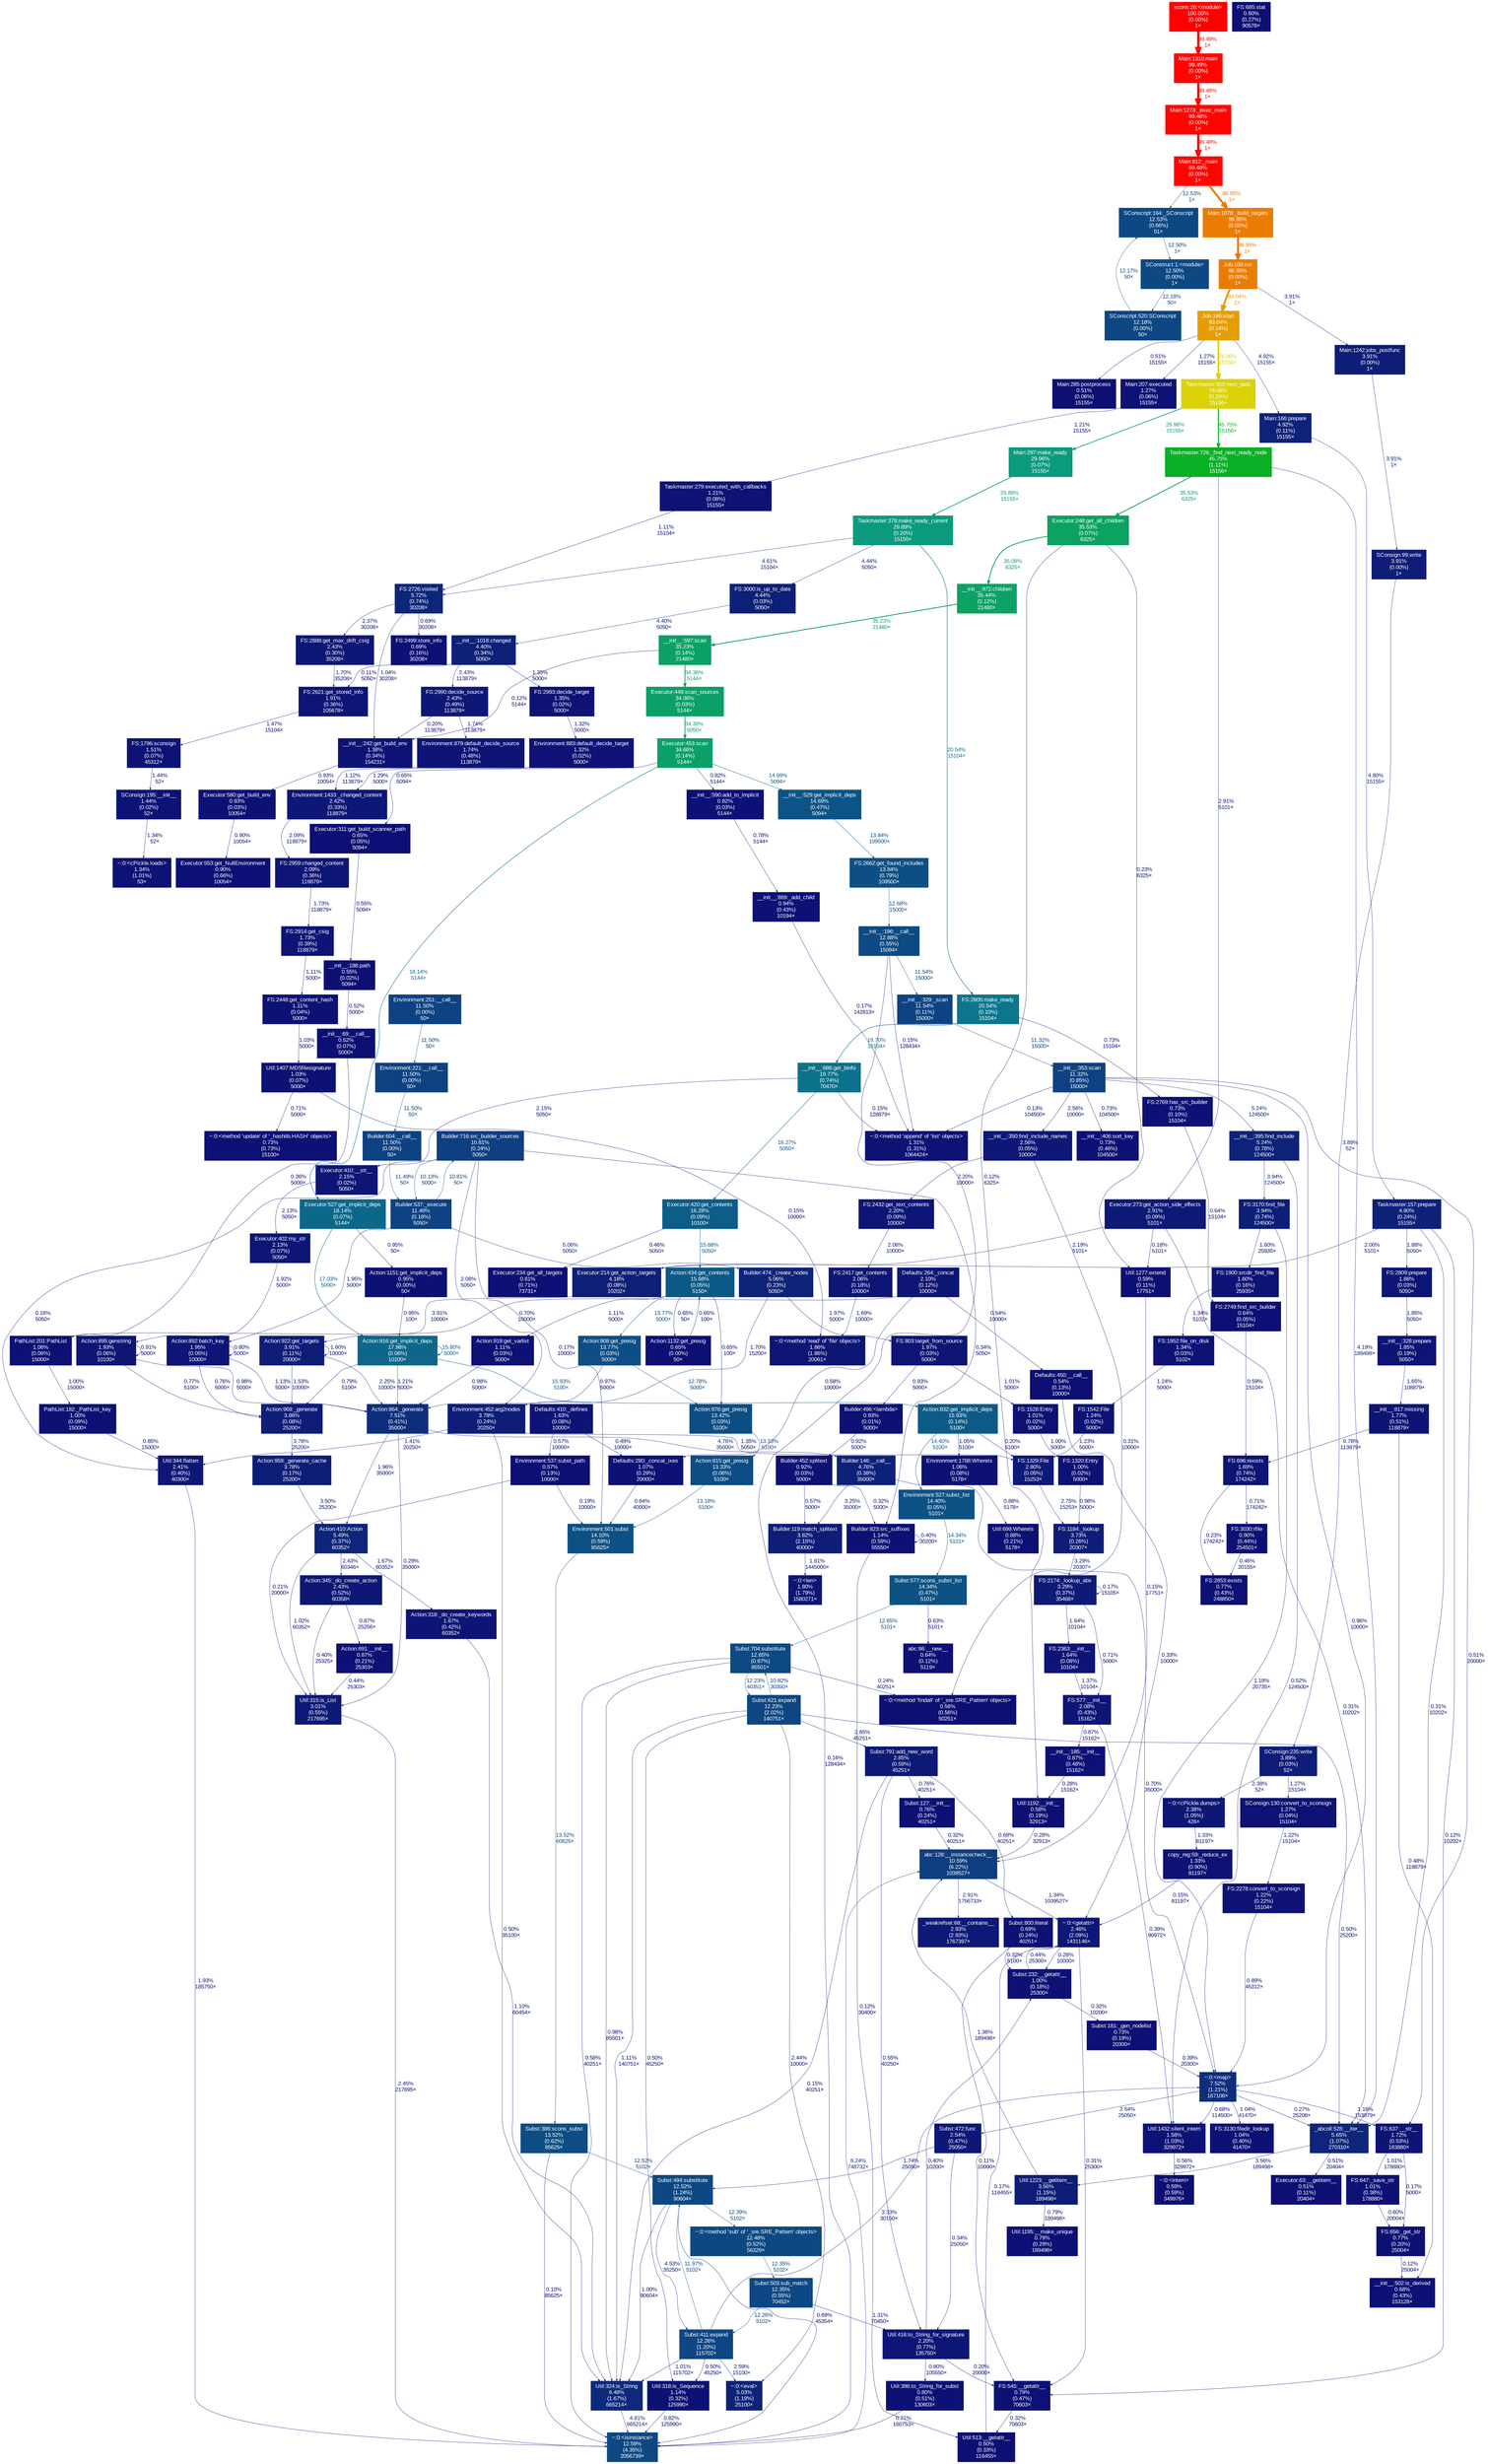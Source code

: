 digraph {
	graph [ranksep=0.25, fontname=Arial, nodesep=0.125];
	node [fontname=Arial, style=filled, height=0, width=0, shape=box, fontcolor=white];
	edge [fontname=Arial];
	0 [color="#0d1b77", fontcolor="#ffffff", fontsize="10.00", label="FS:2174:_lookup_abs\n3.29%\n(0.37%)\n35468×"];
	0 -> 0 [color="#0d0d73", label="0.17%\n15105×", arrowsize="0.35", fontsize="10.00", fontcolor="#0d0d73", labeldistance="0.50", penwidth="0.50"];
	0 -> 482 [color="#0d1074", label="0.71%\n5000×", arrowsize="0.35", fontsize="10.00", fontcolor="#0d1074", labeldistance="0.50", penwidth="0.50"];
	0 -> 868 [color="#0d1475", label="1.64%\n10104×", arrowsize="0.35", fontsize="10.00", fontcolor="#0d1475", labeldistance="0.50", penwidth="0.50"];
	1 [color="#0d1d78", fontcolor="#ffffff", fontsize="10.00", label="FS:1184:_lookup\n3.73%\n(0.26%)\n20307×"];
	1 -> 0 [color="#0d1b77", label="3.29%\n20307×", arrowsize="0.35", fontsize="10.00", fontcolor="#0d1b77", labeldistance="0.50", penwidth="0.50"];
	3 [color="#0ab026", fontcolor="#ffffff", fontsize="10.00", label="Taskmaster:726:_find_next_ready_node\n45.75%\n(1.11%)\n15156×"];
	3 -> 453 [color="#0d1f78", label="4.19%\n189498×", arrowsize="0.35", fontsize="10.00", fontcolor="#0d1f78", labeldistance="0.50", penwidth="0.50"];
	3 -> 862 [color="#0ba262", label="35.53%\n6325×", arrowsize="0.60", fontsize="10.00", fontcolor="#0ba262", labeldistance="1.42", penwidth="1.42"];
	3 -> 413 [color="#0d1976", label="2.91%\n5101×", arrowsize="0.35", fontsize="10.00", fontcolor="#0d1976", labeldistance="0.50", penwidth="0.50"];
	8 [color="#0d1074", fontcolor="#ffffff", fontsize="10.00", label="Util:699:WhereIs\n0.88%\n(0.21%)\n5178×"];
	9 [color="#0d1174", fontcolor="#ffffff", fontsize="10.00", label="Environment:1788:WhereIs\n1.06%\n(0.08%)\n5178×"];
	9 -> 8 [color="#0d1074", label="0.88%\n5178×", arrowsize="0.35", fontsize="10.00", fontcolor="#0d1074", labeldistance="0.50", penwidth="0.50"];
	14 [color="#0d1575", fontcolor="#ffffff", fontsize="10.00", label="Action:892:batch_key\n1.95%\n(0.05%)\n10000×"];
	14 -> 272 [color="#0d1074", label="0.76%\n5000×", arrowsize="0.35", fontsize="10.00", fontcolor="#0d1074", labeldistance="0.50", penwidth="0.50"];
	14 -> 761 [color="#0d1174", label="1.13%\n5000×", arrowsize="0.35", fontsize="10.00", fontcolor="#0d1174", labeldistance="0.50", penwidth="0.50"];
	14 -> 14 [color="#0d1074", label="0.80%\n5000×", arrowsize="0.35", fontsize="10.00", fontcolor="#0d1074", labeldistance="0.50", penwidth="0.50"];
	15 [color="#0d4282", fontcolor="#ffffff", fontsize="10.00", label="Builder:537:_execute\n11.49%\n(0.18%)\n5050×"];
	15 -> 17 [color="#0d2379", label="5.06%\n5050×", arrowsize="0.35", fontsize="10.00", fontcolor="#0d2379", labeldistance="0.50", penwidth="0.50"];
	15 -> 14 [color="#0d1575", label="1.95%\n5000×", arrowsize="0.35", fontsize="10.00", fontcolor="#0d1575", labeldistance="0.50", penwidth="0.50"];
	15 -> 185 [color="#0d3f81", label="10.81%\n50×", arrowsize="0.35", fontsize="10.00", fontcolor="#0d3f81", labeldistance="0.50", penwidth="0.50"];
	17 [color="#0d2379", fontcolor="#ffffff", fontsize="10.00", label="Builder:474:_create_nodes\n5.06%\n(0.23%)\n5050×"];
	17 -> 504 [color="#0d1475", label="1.70%\n15200×", arrowsize="0.35", fontsize="10.00", fontcolor="#0d1475", labeldistance="0.50", penwidth="0.50"];
	17 -> 129 [color="#0d1575", label="1.97%\n5000×", arrowsize="0.35", fontsize="10.00", fontcolor="#0d1575", labeldistance="0.50", penwidth="0.50"];
	18 [color="#0d1776", fontcolor="#ffffff", fontsize="10.00", label="Environment:1433:_changed_content\n2.42%\n(0.33%)\n118879×"];
	18 -> 143 [color="#0d1575", label="2.09%\n118879×", arrowsize="0.35", fontsize="10.00", fontcolor="#0d1575", labeldistance="0.50", penwidth="0.50"];
	19 [color="#0d1475", fontcolor="#ffffff", fontsize="10.00", label="Environment:879:default_decide_source\n1.74%\n(0.48%)\n113879×"];
	19 -> 18 [color="#0d1174", label="1.12%\n113879×", arrowsize="0.35", fontsize="10.00", fontcolor="#0d1174", labeldistance="0.50", penwidth="0.50"];
	20 [color="#0d1274", fontcolor="#ffffff", fontsize="10.00", label="Environment:883:default_decide_target\n1.32%\n(0.02%)\n5000×"];
	20 -> 18 [color="#0d1274", label="1.29%\n5000×", arrowsize="0.35", fontsize="10.00", fontcolor="#0d1274", labeldistance="0.50", penwidth="0.50"];
	28 [color="#0d4683", fontcolor="#ffffff", fontsize="10.00", label="Subst:621:expand\n12.23%\n(2.02%)\n140751×"];
	28 -> 453 [color="#0d0f73", label="0.50%\n25200×", arrowsize="0.35", fontsize="10.00", fontcolor="#0d0f73", labeldistance="0.50", penwidth="0.50"];
	28 -> 395 [color="#0d3f81", label="10.82%\n30350×", arrowsize="0.35", fontsize="10.00", fontcolor="#0d3f81", labeldistance="0.50", penwidth="0.50"];
	28 -> 382 [color="#0d1174", label="1.11%\n140751×", arrowsize="0.35", fontsize="10.00", fontcolor="#0d1174", labeldistance="0.50", penwidth="0.50"];
	28 -> 380 [color="#0d0f73", label="0.50%\n45250×", arrowsize="0.35", fontsize="10.00", fontcolor="#0d0f73", labeldistance="0.50", penwidth="0.50"];
	28 -> 252 [color="#0d1976", label="2.85%\n45251×", arrowsize="0.35", fontsize="10.00", fontcolor="#0d1976", labeldistance="0.50", penwidth="0.50"];
	28 -> 478 [color="#0d1776", label="2.44%\n10000×", arrowsize="0.35", fontsize="10.00", fontcolor="#0d1776", labeldistance="0.50", penwidth="0.50"];
	33 [color="#0d2179", fontcolor="#ffffff", fontsize="10.00", label="Taskmaster:157:prepare\n4.80%\n(0.24%)\n15155×"];
	33 -> 929 [color="#0d1575", label="2.00%\n5101×", arrowsize="0.35", fontsize="10.00", fontcolor="#0d1575", labeldistance="0.50", penwidth="0.50"];
	33 -> 830 [color="#0d1575", label="1.88%\n5050×", arrowsize="0.35", fontsize="10.00", fontcolor="#0d1575", labeldistance="0.50", penwidth="0.50"];
	33 -> 453 [color="#0d0e73", label="0.31%\n10202×", arrowsize="0.35", fontsize="10.00", fontcolor="#0d0e73", labeldistance="0.50", penwidth="0.50"];
	33 -> 241 [color="#0d0d73", label="0.12%\n10202×", arrowsize="0.35", fontsize="10.00", fontcolor="#0d0d73", labeldistance="0.50", penwidth="0.50"];
	34 [color="#0d2279", fontcolor="#ffffff", fontsize="10.00", label="Main:166:prepare\n4.92%\n(0.11%)\n15155×"];
	34 -> 33 [color="#0d2179", label="4.80%\n15155×", arrowsize="0.35", fontsize="10.00", fontcolor="#0d2179", labeldistance="0.50", penwidth="0.50"];
	38 [color="#ff0000", fontcolor="#ffffff", fontsize="10.00", label="scons:26:<module>\n100.00%\n(0.00%)\n1×"];
	38 -> 115 [color="#fe0500", label="99.49%\n1×", arrowsize="1.00", fontsize="10.00", fontcolor="#fe0500", labeldistance="3.98", penwidth="3.98"];
	71 [color="#0c688a", fontcolor="#ffffff", fontsize="10.00", label="Executor:527:get_implicit_deps\n18.14%\n(0.07%)\n5144×"];
	71 -> 790 [color="#0c6189", label="17.03%\n5000×", arrowsize="0.41", fontsize="10.00", fontcolor="#0c6189", labeldistance="0.68", penwidth="0.68"];
	71 -> 719 [color="#0d1174", label="0.95%\n50×", arrowsize="0.35", fontsize="10.00", fontcolor="#0d1174", labeldistance="0.50", penwidth="0.50"];
	79 [color="#fe0500", fontcolor="#ffffff", fontsize="10.00", label="Main:812:_main\n99.48%\n(0.00%)\n1×"];
	79 -> 131 [color="#0d4883", label="12.53%\n1×", arrowsize="0.35", fontsize="10.00", fontcolor="#0d4883", labeldistance="0.50", penwidth="0.50"];
	79 -> 598 [color="#eb7c03", label="86.95%\n1×", arrowsize="0.93", fontsize="10.00", fontcolor="#eb7c03", labeldistance="3.48", penwidth="3.48"];
	115 [color="#fe0500", fontcolor="#ffffff", fontsize="10.00", label="Main:1310:main\n99.49%\n(0.00%)\n1×"];
	115 -> 397 [color="#fe0500", label="99.48%\n1×", arrowsize="1.00", fontsize="10.00", fontcolor="#fe0500", labeldistance="3.98", penwidth="3.98"];
	123 [color="#0c728c", fontcolor="#ffffff", fontsize="10.00", label="__init__:686:get_binfo\n19.77%\n(0.74%)\n70470×"];
	123 -> 321 [color="#0d1675", label="2.15%\n5050×", arrowsize="0.35", fontsize="10.00", fontcolor="#0d1675", labeldistance="0.50", penwidth="0.50"];
	123 -> 1519 [color="#0d0d73", label="0.15%\n128879×", arrowsize="0.35", fontsize="10.00", fontcolor="#0d0d73", labeldistance="0.50", penwidth="0.50"];
	123 -> 434 [color="#0c5d88", label="16.27%\n5050×", arrowsize="0.40", fontsize="10.00", fontcolor="#0c5d88", labeldistance="0.65", penwidth="0.65"];
	128 [color="#0d1174", fontcolor="#ffffff", fontsize="10.00", label="Builder:496:<lambda>\n0.93%\n(0.01%)\n5000×"];
	128 -> 1200 [color="#0d1174", label="0.92%\n5000×", arrowsize="0.35", fontsize="10.00", fontcolor="#0d1174", labeldistance="0.50", penwidth="0.50"];
	129 [color="#0d1575", fontcolor="#ffffff", fontsize="10.00", label="FS:803:target_from_source\n1.97%\n(0.03%)\n5000×"];
	129 -> 128 [color="#0d1174", label="0.93%\n5000×", arrowsize="0.35", fontsize="10.00", fontcolor="#0d1174", labeldistance="0.50", penwidth="0.50"];
	129 -> 194 [color="#0d1174", label="1.01%\n5000×", arrowsize="0.35", fontsize="10.00", fontcolor="#0d1174", labeldistance="0.50", penwidth="0.50"];
	131 [color="#0d4883", fontcolor="#ffffff", fontsize="10.00", label="SConscript:164:_SConscript\n12.53%\n(0.66%)\n51×"];
	131 -> 524 [color="#0d4883", label="12.50%\n1×", arrowsize="0.35", fontsize="10.00", fontcolor="#0d4883", labeldistance="0.50", penwidth="0.50"];
	136 [color="#0d1174", fontcolor="#ffffff", fontsize="10.00", label="Builder:823:src_suffixes\n1.14%\n(0.59%)\n55550×"];
	136 -> 136 [color="#0d0e73", label="0.40%\n30200×", arrowsize="0.35", fontsize="10.00", fontcolor="#0d0e73", labeldistance="0.50", penwidth="0.50"];
	136 -> 239 [color="#0d0d73", label="0.12%\n30400×", arrowsize="0.35", fontsize="10.00", fontcolor="#0d0d73", labeldistance="0.50", penwidth="0.50"];
	139 [color="#0d0f73", fontcolor="#ffffff", fontsize="10.00", label="__init__:188:path\n0.55%\n(0.02%)\n5094×"];
	139 -> 1052 [color="#0d0f73", label="0.52%\n5000×", arrowsize="0.35", fontsize="10.00", fontcolor="#0d0f73", labeldistance="0.50", penwidth="0.50"];
	140 [color="#0d0f74", fontcolor="#ffffff", fontsize="10.00", label="Executor:311:get_build_scanner_path\n0.65%\n(0.05%)\n5094×"];
	140 -> 139 [color="#0d0f73", label="0.55%\n5094×", arrowsize="0.35", fontsize="10.00", fontcolor="#0d0f73", labeldistance="0.50", penwidth="0.50"];
	142 [color="#0d4a83", fontcolor="#ffffff", fontsize="10.00", label="__init__:196:__call__\n12.88%\n(0.55%)\n15094×"];
	142 -> 1519 [color="#0d0d73", label="0.15%\n128434×", arrowsize="0.35", fontsize="10.00", fontcolor="#0d0d73", labeldistance="0.50", penwidth="0.50"];
	142 -> 375 [color="#0d0d73", label="0.16%\n128434×", arrowsize="0.35", fontsize="10.00", fontcolor="#0d0d73", labeldistance="0.50", penwidth="0.50"];
	142 -> 570 [color="#0d4382", label="11.54%\n15000×", arrowsize="0.35", fontsize="10.00", fontcolor="#0d4382", labeldistance="0.50", penwidth="0.50"];
	143 [color="#0d1575", fontcolor="#ffffff", fontsize="10.00", label="FS:2959:changed_content\n2.09%\n(0.36%)\n118879×"];
	143 -> 968 [color="#0d1475", label="1.73%\n118879×", arrowsize="0.35", fontsize="10.00", fontcolor="#0d1475", labeldistance="0.50", penwidth="0.50"];
	171 [color="#0ba164", fontcolor="#ffffff", fontsize="10.00", label="__init__:597:scan\n35.23%\n(0.14%)\n21480×"];
	171 -> 1189 [color="#0ba068", label="34.36%\n5144×", arrowsize="0.59", fontsize="10.00", fontcolor="#0ba068", labeldistance="1.37", penwidth="1.37"];
	171 -> 216 [color="#0d0d73", label="0.12%\n5144×", arrowsize="0.35", fontsize="10.00", fontcolor="#0d0d73", labeldistance="0.50", penwidth="0.50"];
	172 [color="#0c9a7e", fontcolor="#ffffff", fontsize="10.00", label="Taskmaster:378:make_ready_current\n29.89%\n(0.20%)\n15155×"];
	172 -> 173 [color="#0d2179", label="4.61%\n15104×", arrowsize="0.35", fontsize="10.00", fontcolor="#0d2179", labeldistance="0.50", penwidth="0.50"];
	172 -> 881 [color="#0d2078", label="4.44%\n5050×", arrowsize="0.35", fontsize="10.00", fontcolor="#0d2078", labeldistance="0.50", penwidth="0.50"];
	172 -> 799 [color="#0c768d", label="20.54%\n15104×", arrowsize="0.45", fontsize="10.00", fontcolor="#0c768d", labeldistance="0.82", penwidth="0.82"];
	173 [color="#0d267a", fontcolor="#ffffff", fontsize="10.00", label="FS:2726:visited\n5.72%\n(0.74%)\n30208×"];
	173 -> 699 [color="#0d1776", label="2.37%\n30208×", arrowsize="0.35", fontsize="10.00", fontcolor="#0d1776", labeldistance="0.50", penwidth="0.50"];
	173 -> 216 [color="#0d1174", label="1.04%\n30208×", arrowsize="0.35", fontsize="10.00", fontcolor="#0d1174", labeldistance="0.50", penwidth="0.50"];
	173 -> 731 [color="#0d1074", label="0.69%\n30208×", arrowsize="0.35", fontsize="10.00", fontcolor="#0d1074", labeldistance="0.50", penwidth="0.50"];
	176 [color="#0d1074", fontcolor="#ffffff", fontsize="10.00", label="__init__:502:is_derived\n0.68%\n(0.43%)\n153128×"];
	177 [color="#0d2078", fontcolor="#ffffff", fontsize="10.00", label="__init__:1018:changed\n4.40%\n(0.34%)\n5050×"];
	177 -> 406 [color="#0d0d73", label="0.11%\n5050×", arrowsize="0.35", fontsize="10.00", fontcolor="#0d0d73", labeldistance="0.50", penwidth="0.50"];
	177 -> 253 [color="#0d1274", label="1.35%\n5000×", arrowsize="0.35", fontsize="10.00", fontcolor="#0d1274", labeldistance="0.50", penwidth="0.50"];
	177 -> 254 [color="#0d1776", label="2.43%\n113879×", arrowsize="0.35", fontsize="10.00", fontcolor="#0d1776", labeldistance="0.50", penwidth="0.50"];
	178 [color="#0d1274", fontcolor="#ffffff", fontsize="10.00", label="Main:207:executed\n1.27%\n(0.06%)\n15155×"];
	178 -> 808 [color="#0d1274", label="1.21%\n15155×", arrowsize="0.35", fontsize="10.00", fontcolor="#0d1274", labeldistance="0.50", penwidth="0.50"];
	185 [color="#0d3f81", fontcolor="#ffffff", fontsize="10.00", label="Builder:716:src_builder_sources\n10.81%\n(0.24%)\n5050×"];
	185 -> 391 [color="#0d0d73", label="0.16%\n5050×", arrowsize="0.35", fontsize="10.00", fontcolor="#0d0d73", labeldistance="0.50", penwidth="0.50"];
	185 -> 136 [color="#0d0e73", label="0.34%\n5050×", arrowsize="0.35", fontsize="10.00", fontcolor="#0d0e73", labeldistance="0.50", penwidth="0.50"];
	185 -> 15 [color="#0d3b80", label="10.13%\n5000×", arrowsize="0.35", fontsize="10.00", fontcolor="#0d3b80", labeldistance="0.50", penwidth="0.50"];
	185 -> 470 [color="#0d0d73", label="0.17%\n10000×", arrowsize="0.35", fontsize="10.00", fontcolor="#0d0d73", labeldistance="0.50", penwidth="0.50"];
	185 -> 504 [color="#0d1575", label="2.08%\n5050×", arrowsize="0.35", fontsize="10.00", fontcolor="#0d1575", labeldistance="0.50", penwidth="0.50"];
	186 [color="#0ba263", fontcolor="#ffffff", fontsize="10.00", label="__init__:972:children\n35.44%\n(0.12%)\n21480×"];
	186 -> 171 [color="#0ba164", label="35.23%\n21480×", arrowsize="0.59", fontsize="10.00", fontcolor="#0ba164", labeldistance="1.41", penwidth="1.41"];
	191 [color="#0d1274", fontcolor="#ffffff", fontsize="10.00", label="FS:1542:File\n1.24%\n(0.02%)\n5000×"];
	191 -> 864 [color="#0d1274", label="1.23%\n5000×", arrowsize="0.35", fontsize="10.00", fontcolor="#0d1274", labeldistance="0.50", penwidth="0.50"];
	192 [color="#0d1274", fontcolor="#ffffff", fontsize="10.00", label="FS:1952:file_on_disk\n1.34%\n(0.03%)\n5102×"];
	192 -> 191 [color="#0d1274", label="1.24%\n5000×", arrowsize="0.35", fontsize="10.00", fontcolor="#0d1274", labeldistance="0.50", penwidth="0.50"];
	193 [color="#0d1174", fontcolor="#ffffff", fontsize="10.00", label="FS:1320:Entry\n1.00%\n(0.02%)\n5000×"];
	193 -> 1 [color="#0d1174", label="0.98%\n5000×", arrowsize="0.35", fontsize="10.00", fontcolor="#0d1174", labeldistance="0.50", penwidth="0.50"];
	194 [color="#0d1174", fontcolor="#ffffff", fontsize="10.00", label="FS:1528:Entry\n1.01%\n(0.02%)\n5000×"];
	194 -> 193 [color="#0d1174", label="1.00%\n5000×", arrowsize="0.35", fontsize="10.00", fontcolor="#0d1174", labeldistance="0.50", penwidth="0.50"];
	201 [color="#0d4181", fontcolor="#ffffff", fontsize="10.00", label="__init__:353:scan\n11.32%\n(0.85%)\n15000×"];
	201 -> 646 [color="#0d0f73", label="0.51%\n20000×", arrowsize="0.35", fontsize="10.00", fontcolor="#0d0f73", labeldistance="0.50", penwidth="0.50"];
	201 -> 937 [color="#0d1876", label="2.56%\n10000×", arrowsize="0.35", fontsize="10.00", fontcolor="#0d1876", labeldistance="0.50", penwidth="0.50"];
	201 -> 458 [color="#0d2379", label="5.24%\n124500×", arrowsize="0.35", fontsize="10.00", fontcolor="#0d2379", labeldistance="0.50", penwidth="0.50"];
	201 -> 1519 [color="#0d0d73", label="0.13%\n104500×", arrowsize="0.35", fontsize="10.00", fontcolor="#0d0d73", labeldistance="0.50", penwidth="0.50"];
	201 -> 312 [color="#0d1074", label="0.73%\n104500×", arrowsize="0.35", fontsize="10.00", fontcolor="#0d1074", labeldistance="0.50", penwidth="0.50"];
	201 -> 283 [color="#0d1174", label="0.96%\n10000×", arrowsize="0.35", fontsize="10.00", fontcolor="#0d1174", labeldistance="0.50", penwidth="0.50"];
	215 [color="#dbd205", fontcolor="#ffffff", fontsize="10.00", label="Taskmaster:918:next_task\n76.06%\n(0.20%)\n15156×"];
	215 -> 3 [color="#0ab026", label="45.75%\n15156×", arrowsize="0.68", fontsize="10.00", fontcolor="#0ab026", labeldistance="1.83", penwidth="1.83"];
	215 -> 1402 [color="#0c9a7e", label="29.96%\n15155×", arrowsize="0.55", fontsize="10.00", fontcolor="#0c9a7e", labeldistance="1.20", penwidth="1.20"];
	216 [color="#0d1275", fontcolor="#ffffff", fontsize="10.00", label="__init__:242:get_build_env\n1.38%\n(0.34%)\n154231×"];
	216 -> 784 [color="#0d1174", label="0.93%\n10054×", arrowsize="0.35", fontsize="10.00", fontcolor="#0d1174", labeldistance="0.50", penwidth="0.50"];
	221 [color="#0d1174", fontcolor="#ffffff", fontsize="10.00", label="Action:919:get_varlist\n1.11%\n(0.03%)\n5000×"];
	221 -> 761 [color="#0d1174", label="0.98%\n5000×", arrowsize="0.35", fontsize="10.00", fontcolor="#0d1174", labeldistance="0.50", penwidth="0.50"];
	222 [color="#0c5987", fontcolor="#ffffff", fontsize="10.00", label="Action:434:get_contents\n15.68%\n(0.05%)\n5150×"];
	222 -> 1251 [color="#0d4f85", label="13.77%\n5000×", arrowsize="0.37", fontsize="10.00", fontcolor="#0d4f85", labeldistance="0.55", penwidth="0.55"];
	222 -> 810 [color="#0d0f74", label="0.65%\n50×", arrowsize="0.35", fontsize="10.00", fontcolor="#0d0f74", labeldistance="0.50", penwidth="0.50"];
	222 -> 1103 [color="#0d0f74", label="0.65%\n100×", arrowsize="0.35", fontsize="10.00", fontcolor="#0d0f74", labeldistance="0.50", penwidth="0.50"];
	222 -> 221 [color="#0d1174", label="1.11%\n5000×", arrowsize="0.35", fontsize="10.00", fontcolor="#0d1174", labeldistance="0.50", penwidth="0.50"];
	230 [color="#0d4f85", fontcolor="#ffffff", fontsize="10.00", label="FS:2662:get_found_includes\n13.84%\n(0.79%)\n109500×"];
	230 -> 142 [color="#0d4983", label="12.68%\n15000×", arrowsize="0.36", fontsize="10.00", fontcolor="#0d4983", labeldistance="0.51", penwidth="0.51"];
	239 [color="#0d0f73", fontcolor="#ffffff", fontsize="10.00", label="Util:513:__getattr__\n0.50%\n(0.33%)\n116455×"];
	239 -> 414 [color="#0d0d73", label="0.17%\n116455×", arrowsize="0.35", fontsize="10.00", fontcolor="#0d0d73", labeldistance="0.50", penwidth="0.50"];
	241 [color="#0d1074", fontcolor="#ffffff", fontsize="10.00", label="FS:545:__getattr__\n0.79%\n(0.47%)\n70603×"];
	241 -> 239 [color="#0d0e73", label="0.32%\n70603×", arrowsize="0.35", fontsize="10.00", fontcolor="#0d0e73", labeldistance="0.50", penwidth="0.50"];
	245 [color="#0d4d84", fontcolor="#ffffff", fontsize="10.00", label="Subst:386:scons_subst\n13.52%\n(0.62%)\n85625×"];
	245 -> 375 [color="#0d0d73", label="0.10%\n85625×", arrowsize="0.35", fontsize="10.00", fontcolor="#0d0d73", labeldistance="0.50", penwidth="0.50"];
	245 -> 377 [color="#0d4883", label="12.52%\n5102×", arrowsize="0.35", fontsize="10.00", fontcolor="#0d4883", labeldistance="0.50", penwidth="0.50"];
	251 [color="#0d1074", fontcolor="#ffffff", fontsize="10.00", label="Subst:800:literal\n0.69%\n(0.24%)\n40251×"];
	251 -> 241 [color="#0d0d73", label="0.11%\n10000×", arrowsize="0.35", fontsize="10.00", fontcolor="#0d0d73", labeldistance="0.50", penwidth="0.50"];
	251 -> 662 [color="#0d0e73", label="0.32%\n5100×", arrowsize="0.35", fontsize="10.00", fontcolor="#0d0e73", labeldistance="0.50", penwidth="0.50"];
	252 [color="#0d1976", fontcolor="#ffffff", fontsize="10.00", label="Subst:791:add_new_word\n2.85%\n(0.59%)\n45251×"];
	252 -> 290 [color="#0d0f73", label="0.55%\n40250×", arrowsize="0.35", fontsize="10.00", fontcolor="#0d0f73", labeldistance="0.50", penwidth="0.50"];
	252 -> 251 [color="#0d1074", label="0.69%\n40251×", arrowsize="0.35", fontsize="10.00", fontcolor="#0d1074", labeldistance="0.50", penwidth="0.50"];
	252 -> 795 [color="#0d1074", label="0.76%\n40251×", arrowsize="0.35", fontsize="10.00", fontcolor="#0d1074", labeldistance="0.50", penwidth="0.50"];
	252 -> 382 [color="#0d0d73", label="0.15%\n40251×", arrowsize="0.35", fontsize="10.00", fontcolor="#0d0d73", labeldistance="0.50", penwidth="0.50"];
	253 [color="#0d1274", fontcolor="#ffffff", fontsize="10.00", label="FS:2993:decide_target\n1.35%\n(0.02%)\n5000×"];
	253 -> 20 [color="#0d1274", label="1.32%\n5000×", arrowsize="0.35", fontsize="10.00", fontcolor="#0d1274", labeldistance="0.50", penwidth="0.50"];
	254 [color="#0d1776", fontcolor="#ffffff", fontsize="10.00", label="FS:2990:decide_source\n2.43%\n(0.49%)\n113879×"];
	254 -> 216 [color="#0d0e73", label="0.20%\n113879×", arrowsize="0.35", fontsize="10.00", fontcolor="#0d0e73", labeldistance="0.50", penwidth="0.50"];
	254 -> 19 [color="#0d1475", label="1.74%\n113879×", arrowsize="0.35", fontsize="10.00", fontcolor="#0d1475", labeldistance="0.50", penwidth="0.50"];
	271 [color="#0d1d78", fontcolor="#ffffff", fontsize="10.00", label="Action:959:_generate_cache\n3.78%\n(0.17%)\n25200×"];
	271 -> 711 [color="#0d1c77", label="3.50%\n25200×", arrowsize="0.35", fontsize="10.00", fontcolor="#0d1c77", labeldistance="0.50", penwidth="0.50"];
	272 [color="#0d1d78", fontcolor="#ffffff", fontsize="10.00", label="Action:969:_generate\n3.86%\n(0.08%)\n25200×"];
	272 -> 271 [color="#0d1d78", label="3.78%\n25200×", arrowsize="0.35", fontsize="10.00", fontcolor="#0d1d78", labeldistance="0.50", penwidth="0.50"];
	278 [color="#0d1074", fontcolor="#ffffff", fontsize="10.00", label="__init__:185:__init__\n0.87%\n(0.48%)\n15162×"];
	278 -> 429 [color="#0d0e73", label="0.28%\n15162×", arrowsize="0.35", fontsize="10.00", fontcolor="#0d0e73", labeldistance="0.50", penwidth="0.50"];
	281 [color="#0ba067", fontcolor="#ffffff", fontsize="10.00", label="Executor:453:scan\n34.66%\n(0.14%)\n5144×"];
	281 -> 71 [color="#0c688a", label="18.14%\n5144×", arrowsize="0.43", fontsize="10.00", fontcolor="#0c688a", labeldistance="0.73", penwidth="0.73"];
	281 -> 720 [color="#0c5486", label="14.69%\n5094×", arrowsize="0.38", fontsize="10.00", fontcolor="#0c5486", labeldistance="0.59", penwidth="0.59"];
	281 -> 140 [color="#0d0f74", label="0.65%\n5094×", arrowsize="0.35", fontsize="10.00", fontcolor="#0d0f74", labeldistance="0.50", penwidth="0.50"];
	281 -> 894 [color="#0d1074", label="0.82%\n5144×", arrowsize="0.35", fontsize="10.00", fontcolor="#0d1074", labeldistance="0.50", penwidth="0.50"];
	282 [color="#0d1174", fontcolor="#ffffff", fontsize="10.00", label="FS:3130:filedir_lookup\n1.04%\n(0.40%)\n41470×"];
	283 [color="#0d2e7c", fontcolor="#ffffff", fontsize="10.00", label="~:0:<map>\n7.52%\n(1.21%)\n167108×"];
	283 -> 457 [color="#0d1074", label="0.68%\n114500×", arrowsize="0.35", fontsize="10.00", fontcolor="#0d1074", labeldistance="0.50", penwidth="0.50"];
	283 -> 646 [color="#0d1274", label="1.16%\n153879×", arrowsize="0.35", fontsize="10.00", fontcolor="#0d1274", labeldistance="0.50", penwidth="0.50"];
	283 -> 453 [color="#0d0e73", label="0.27%\n25208×", arrowsize="0.35", fontsize="10.00", fontcolor="#0d0e73", labeldistance="0.50", penwidth="0.50"];
	283 -> 468 [color="#0d1776", label="2.54%\n25050×", arrowsize="0.35", fontsize="10.00", fontcolor="#0d1776", labeldistance="0.50", penwidth="0.50"];
	283 -> 282 [color="#0d1174", label="1.04%\n41470×", arrowsize="0.35", fontsize="10.00", fontcolor="#0d1174", labeldistance="0.50", penwidth="0.50"];
	290 [color="#0d1676", fontcolor="#ffffff", fontsize="10.00", label="Util:416:to_String_for_signature\n2.20%\n(0.77%)\n135750×"];
	290 -> 662 [color="#0d0e73", label="0.40%\n10200×", arrowsize="0.35", fontsize="10.00", fontcolor="#0d0e73", labeldistance="0.50", penwidth="0.50"];
	290 -> 390 [color="#0d1074", label="0.80%\n105550×", arrowsize="0.35", fontsize="10.00", fontcolor="#0d1074", labeldistance="0.50", penwidth="0.50"];
	290 -> 241 [color="#0d0e73", label="0.20%\n20000×", arrowsize="0.35", fontsize="10.00", fontcolor="#0d0e73", labeldistance="0.50", penwidth="0.50"];
	291 [color="#e59d04", fontcolor="#ffffff", fontsize="10.00", label="Job:186:start\n83.04%\n(0.14%)\n1×"];
	291 -> 34 [color="#0d2279", label="4.92%\n15155×", arrowsize="0.35", fontsize="10.00", fontcolor="#0d2279", labeldistance="0.50", penwidth="0.50"];
	291 -> 178 [color="#0d1274", label="1.27%\n15155×", arrowsize="0.35", fontsize="10.00", fontcolor="#0d1274", labeldistance="0.50", penwidth="0.50"];
	291 -> 498 [color="#0d0f73", label="0.51%\n15155×", arrowsize="0.35", fontsize="10.00", fontcolor="#0d0f73", labeldistance="0.50", penwidth="0.50"];
	291 -> 215 [color="#dbd205", label="76.06%\n15156×", arrowsize="0.87", fontsize="10.00", fontcolor="#dbd205", labeldistance="3.04", penwidth="3.04"];
	310 [color="#0d1375", fontcolor="#ffffff", fontsize="10.00", label="FS:1900:srcdir_find_file\n1.60%\n(0.16%)\n25935×"];
	310 -> 192 [color="#0d1274", label="1.34%\n5102×", arrowsize="0.35", fontsize="10.00", fontcolor="#0d1274", labeldistance="0.50", penwidth="0.50"];
	312 [color="#0d1074", fontcolor="#ffffff", fontsize="10.00", label="__init__:406:sort_key\n0.73%\n(0.46%)\n104500×"];
	320 [color="#0d1675", fontcolor="#ffffff", fontsize="10.00", label="Executor:402:my_str\n2.13%\n(0.07%)\n5050×"];
	320 -> 791 [color="#0d1575", label="1.92%\n5000×", arrowsize="0.35", fontsize="10.00", fontcolor="#0d1575", labeldistance="0.50", penwidth="0.50"];
	321 [color="#0d1675", fontcolor="#ffffff", fontsize="10.00", label="Executor:410:__str__\n2.15%\n(0.02%)\n5050×"];
	321 -> 320 [color="#0d1675", label="2.13%\n5050×", arrowsize="0.35", fontsize="10.00", fontcolor="#0d1675", labeldistance="0.50", penwidth="0.50"];
	341 [color="#0d4682", fontcolor="#ffffff", fontsize="10.00", label="SConscript:520:SConscript\n12.18%\n(0.00%)\n50×"];
	341 -> 131 [color="#0d4682", label="12.17%\n50×", arrowsize="0.35", fontsize="10.00", fontcolor="#0d4682", labeldistance="0.50", penwidth="0.50"];
	355 [color="#0d1074", fontcolor="#ffffff", fontsize="10.00", label="Action:691:__init__\n0.87%\n(0.21%)\n25303×"];
	355 -> 405 [color="#0d0f73", label="0.44%\n25303×", arrowsize="0.35", fontsize="10.00", fontcolor="#0d0f73", labeldistance="0.50", penwidth="0.50"];
	357 [color="#0d1776", fontcolor="#ffffff", fontsize="10.00", label="Action:345:_do_create_action\n2.43%\n(0.52%)\n60358×"];
	357 -> 355 [color="#0d1074", label="0.87%\n25256×", arrowsize="0.35", fontsize="10.00", fontcolor="#0d1074", labeldistance="0.50", penwidth="0.50"];
	357 -> 405 [color="#0d0e73", label="0.40%\n25325×", arrowsize="0.35", fontsize="10.00", fontcolor="#0d0e73", labeldistance="0.50", penwidth="0.50"];
	375 [color="#0d4883", fontcolor="#ffffff", fontsize="10.00", label="~:0:<isinstance>\n12.59%\n(4.35%)\n2056739×"];
	375 -> 474 [color="#0d327d", label="8.24%\n748732×", arrowsize="0.35", fontsize="10.00", fontcolor="#0d327d", labeldistance="0.50", penwidth="0.50"];
	377 [color="#0d4883", fontcolor="#ffffff", fontsize="10.00", label="Subst:494:substitute\n12.52%\n(1.24%)\n90604×"];
	377 -> 1107 [color="#0d4783", label="12.39%\n5102×", arrowsize="0.35", fontsize="10.00", fontcolor="#0d4783", labeldistance="0.50", penwidth="0.50"];
	377 -> 435 [color="#0d2079", label="4.53%\n35250×", arrowsize="0.35", fontsize="10.00", fontcolor="#0d2079", labeldistance="0.50", penwidth="0.50"];
	377 -> 382 [color="#0d1174", label="1.00%\n90604×", arrowsize="0.35", fontsize="10.00", fontcolor="#0d1174", labeldistance="0.50", penwidth="0.50"];
	377 -> 375 [color="#0d1074", label="0.69%\n45354×", arrowsize="0.35", fontsize="10.00", fontcolor="#0d1074", labeldistance="0.50", penwidth="0.50"];
	380 [color="#0d1174", fontcolor="#ffffff", fontsize="10.00", label="Util:318:is_Sequence\n1.14%\n(0.32%)\n125990×"];
	380 -> 375 [color="#0d1074", label="0.82%\n125990×", arrowsize="0.35", fontsize="10.00", fontcolor="#0d1074", labeldistance="0.50", penwidth="0.50"];
	382 [color="#0d297b", fontcolor="#ffffff", fontsize="10.00", label="Util:324:is_String\n6.48%\n(1.67%)\n665214×"];
	382 -> 375 [color="#0d2279", label="4.81%\n665214×", arrowsize="0.35", fontsize="10.00", fontcolor="#0d2279", labeldistance="0.50", penwidth="0.50"];
	390 [color="#0d1074", fontcolor="#ffffff", fontsize="10.00", label="Util:396:to_String_for_subst\n0.80%\n(0.51%)\n130603×"];
	390 -> 375 [color="#0d0e73", label="0.21%\n160753×", arrowsize="0.35", fontsize="10.00", fontcolor="#0d0e73", labeldistance="0.50", penwidth="0.50"];
	391 [color="#0d1776", fontcolor="#ffffff", fontsize="10.00", label="Util:344:flatten\n2.41%\n(0.40%)\n40300×"];
	391 -> 375 [color="#0d1575", label="1.93%\n185750×", arrowsize="0.35", fontsize="10.00", fontcolor="#0d1575", labeldistance="0.50", penwidth="0.50"];
	395 [color="#0d4983", fontcolor="#ffffff", fontsize="10.00", label="Subst:704:substitute\n12.65%\n(0.87%)\n85501×"];
	395 -> 375 [color="#0d0f73", label="0.58%\n40251×", arrowsize="0.35", fontsize="10.00", fontcolor="#0d0f73", labeldistance="0.50", penwidth="0.50"];
	395 -> 440 [color="#0d0e73", label="0.24%\n40251×", arrowsize="0.35", fontsize="10.00", fontcolor="#0d0e73", labeldistance="0.50", penwidth="0.50"];
	395 -> 28 [color="#0d4683", label="12.23%\n40351×", arrowsize="0.35", fontsize="10.00", fontcolor="#0d4683", labeldistance="0.50", penwidth="0.50"];
	395 -> 382 [color="#0d1174", label="0.98%\n85501×", arrowsize="0.35", fontsize="10.00", fontcolor="#0d1174", labeldistance="0.50", penwidth="0.50"];
	396 [color="#0d1375", fontcolor="#ffffff", fontsize="10.00", label="SConsign:195:__init__\n1.44%\n(0.02%)\n52×"];
	396 -> 450 [color="#0d1274", label="1.34%\n52×", arrowsize="0.35", fontsize="10.00", fontcolor="#0d1274", labeldistance="0.50", penwidth="0.50"];
	397 [color="#fe0500", fontcolor="#ffffff", fontsize="10.00", label="Main:1273:_exec_main\n99.48%\n(0.00%)\n1×"];
	397 -> 79 [color="#fe0500", label="99.48%\n1×", arrowsize="1.00", fontsize="10.00", fontcolor="#fe0500", labeldistance="3.98", penwidth="3.98"];
	402 [color="#0d1174", fontcolor="#ffffff", fontsize="10.00", label="Defaults:280:_concat_ixes\n1.07%\n(0.29%)\n20000×"];
	402 -> 470 [color="#0d0f74", label="0.64%\n40000×", arrowsize="0.35", fontsize="10.00", fontcolor="#0d0f74", labeldistance="0.50", penwidth="0.50"];
	405 [color="#0d1977", fontcolor="#ffffff", fontsize="10.00", label="Util:315:is_List\n3.01%\n(0.55%)\n217695×"];
	405 -> 375 [color="#0d1776", label="2.45%\n217695×", arrowsize="0.35", fontsize="10.00", fontcolor="#0d1776", labeldistance="0.50", penwidth="0.50"];
	406 [color="#0d1575", fontcolor="#ffffff", fontsize="10.00", label="FS:2621:get_stored_info\n1.91%\n(0.36%)\n105678×"];
	406 -> 1213 [color="#0d1375", label="1.47%\n15104×", arrowsize="0.35", fontsize="10.00", fontcolor="#0d1375", labeldistance="0.50", penwidth="0.50"];
	413 [color="#0d1976", fontcolor="#ffffff", fontsize="10.00", label="Executor:273:get_action_side_effects\n2.91%\n(0.09%)\n5101×"];
	413 -> 1250 [color="#0d0d73", label="0.18%\n5101×", arrowsize="0.35", fontsize="10.00", fontcolor="#0d0d73", labeldistance="0.50", penwidth="0.50"];
	413 -> 453 [color="#0d0e73", label="0.31%\n10202×", arrowsize="0.35", fontsize="10.00", fontcolor="#0d0e73", labeldistance="0.50", penwidth="0.50"];
	413 -> 929 [color="#0d1676", label="2.19%\n5101×", arrowsize="0.35", fontsize="10.00", fontcolor="#0d1676", labeldistance="0.50", penwidth="0.50"];
	414 [color="#0d1776", fontcolor="#ffffff", fontsize="10.00", label="~:0:<getattr>\n2.46%\n(2.09%)\n1431146×"];
	414 -> 241 [color="#0d0e73", label="0.31%\n25300×", arrowsize="0.35", fontsize="10.00", fontcolor="#0d0e73", labeldistance="0.50", penwidth="0.50"];
	414 -> 662 [color="#0d0e73", label="0.28%\n10000×", arrowsize="0.35", fontsize="10.00", fontcolor="#0d0e73", labeldistance="0.50", penwidth="0.50"];
	427 [color="#0d0f74", fontcolor="#ffffff", fontsize="10.00", label="FS:685:stat\n0.60%\n(0.27%)\n90578×"];
	428 [color="#0d1074", fontcolor="#ffffff", fontsize="10.00", label="Executor:234:get_all_targets\n0.81%\n(0.71%)\n73731×"];
	429 [color="#0d0f73", fontcolor="#ffffff", fontsize="10.00", label="Util:1192:__init__\n0.58%\n(0.19%)\n32913×"];
	429 -> 474 [color="#0d0e73", label="0.28%\n32913×", arrowsize="0.35", fontsize="10.00", fontcolor="#0d0e73", labeldistance="0.50", penwidth="0.50"];
	432 [color="#0c5285", fontcolor="#ffffff", fontsize="10.00", label="Subst:577:scons_subst_list\n14.34%\n(0.47%)\n5101×"];
	432 -> 395 [color="#0d4983", label="12.65%\n5101×", arrowsize="0.36", fontsize="10.00", fontcolor="#0d4983", labeldistance="0.51", penwidth="0.51"];
	432 -> 469 [color="#0d0f74", label="0.63%\n5101×", arrowsize="0.35", fontsize="10.00", fontcolor="#0d0f74", labeldistance="0.50", penwidth="0.50"];
	433 [color="#0d1074", fontcolor="#ffffff", fontsize="10.00", label="FS:2853:exists\n0.77%\n(0.43%)\n248850×"];
	434 [color="#0c5d88", fontcolor="#ffffff", fontsize="10.00", label="Executor:420:get_contents\n16.28%\n(0.09%)\n10100×"];
	434 -> 428 [color="#0d0f73", label="0.46%\n5050×", arrowsize="0.35", fontsize="10.00", fontcolor="#0d0f73", labeldistance="0.50", penwidth="0.50"];
	434 -> 222 [color="#0c5987", label="15.68%\n5050×", arrowsize="0.40", fontsize="10.00", fontcolor="#0c5987", labeldistance="0.63", penwidth="0.63"];
	435 [color="#0d4683", fontcolor="#ffffff", fontsize="10.00", label="Subst:411:expand\n12.26%\n(1.20%)\n115702×"];
	435 -> 382 [color="#0d1174", label="1.01%\n115702×", arrowsize="0.35", fontsize="10.00", fontcolor="#0d1174", labeldistance="0.50", penwidth="0.50"];
	435 -> 377 [color="#0d4582", label="11.97%\n5102×", arrowsize="0.35", fontsize="10.00", fontcolor="#0d4582", labeldistance="0.50", penwidth="0.50"];
	435 -> 283 [color="#0d1b77", label="3.33%\n30150×", arrowsize="0.35", fontsize="10.00", fontcolor="#0d1b77", labeldistance="0.50", penwidth="0.50"];
	435 -> 380 [color="#0d0f73", label="0.50%\n45250×", arrowsize="0.35", fontsize="10.00", fontcolor="#0d0f73", labeldistance="0.50", penwidth="0.50"];
	435 -> 478 [color="#0d1876", label="2.59%\n15100×", arrowsize="0.35", fontsize="10.00", fontcolor="#0d1876", labeldistance="0.50", penwidth="0.50"];
	437 [color="#0d1274", fontcolor="#ffffff", fontsize="10.00", label="copy_reg:59:_reduce_ex\n1.33%\n(0.90%)\n81197×"];
	437 -> 414 [color="#0d0d73", label="0.15%\n81197×", arrowsize="0.35", fontsize="10.00", fontcolor="#0d0d73", labeldistance="0.50", penwidth="0.50"];
	438 [color="#0d1d78", fontcolor="#ffffff", fontsize="10.00", label="Builder:119:match_splitext\n3.82%\n(2.15%)\n40000×"];
	438 -> 671 [color="#0d1375", label="1.61%\n1445000×", arrowsize="0.35", fontsize="10.00", fontcolor="#0d1375", labeldistance="0.50", penwidth="0.50"];
	439 [color="#0d1074", fontcolor="#ffffff", fontsize="10.00", label="FS:3030:rfile\n0.90%\n(0.44%)\n254501×"];
	439 -> 433 [color="#0d0f73", label="0.46%\n20155×", arrowsize="0.35", fontsize="10.00", fontcolor="#0d0f73", labeldistance="0.50", penwidth="0.50"];
	440 [color="#0d0f73", fontcolor="#ffffff", fontsize="10.00", label="~:0:<method 'findall' of '_sre.SRE_Pattern' objects>\n0.56%\n(0.56%)\n50251×"];
	445 [color="#0d1074", fontcolor="#ffffff", fontsize="10.00", label="Executor:553:get_NullEnvironment\n0.90%\n(0.66%)\n10054×"];
	450 [color="#0d1274", fontcolor="#ffffff", fontsize="10.00", label="~:0:<cPickle.loads>\n1.34%\n(1.01%)\n53×"];
	453 [color="#0d257a", fontcolor="#ffffff", fontsize="10.00", label="_abcoll:528:__iter__\n5.65%\n(1.07%)\n270310×"];
	453 -> 1047 [color="#0d1c77", label="3.56%\n189498×", arrowsize="0.35", fontsize="10.00", fontcolor="#0d1c77", labeldistance="0.50", penwidth="0.50"];
	453 -> 755 [color="#0d0f73", label="0.51%\n20404×", arrowsize="0.35", fontsize="10.00", fontcolor="#0d0f73", labeldistance="0.50", penwidth="0.50"];
	457 [color="#0d1375", fontcolor="#ffffff", fontsize="10.00", label="Util:1432:silent_intern\n1.58%\n(1.03%)\n329972×"];
	457 -> 1292 [color="#0d0f73", label="0.56%\n329972×", arrowsize="0.35", fontsize="10.00", fontcolor="#0d0f73", labeldistance="0.50", penwidth="0.50"];
	458 [color="#0d2379", fontcolor="#ffffff", fontsize="10.00", label="__init__:395:find_include\n5.24%\n(0.78%)\n124500×"];
	458 -> 477 [color="#0d1e78", label="3.94%\n124500×", arrowsize="0.35", fontsize="10.00", fontcolor="#0d1e78", labeldistance="0.50", penwidth="0.50"];
	458 -> 457 [color="#0d0f73", label="0.52%\n124500×", arrowsize="0.35", fontsize="10.00", fontcolor="#0d0f73", labeldistance="0.50", penwidth="0.50"];
	462 [color="#0d1074", fontcolor="#ffffff", fontsize="10.00", label="FS:2769:has_src_builder\n0.73%\n(0.10%)\n15104×"];
	462 -> 568 [color="#0d0f74", label="0.64%\n15104×", arrowsize="0.35", fontsize="10.00", fontcolor="#0d0f74", labeldistance="0.50", penwidth="0.50"];
	468 [color="#0d1776", fontcolor="#ffffff", fontsize="10.00", label="Subst:472:func\n2.54%\n(0.47%)\n25050×"];
	468 -> 290 [color="#0d0e73", label="0.34%\n25050×", arrowsize="0.35", fontsize="10.00", fontcolor="#0d0e73", labeldistance="0.50", penwidth="0.50"];
	468 -> 377 [color="#0d1475", label="1.74%\n25050×", arrowsize="0.35", fontsize="10.00", fontcolor="#0d1475", labeldistance="0.50", penwidth="0.50"];
	469 [color="#0d0f74", fontcolor="#ffffff", fontsize="10.00", label="abc:86:__new__\n0.64%\n(0.12%)\n5119×"];
	470 [color="#0c5085", fontcolor="#ffffff", fontsize="10.00", label="Environment:501:subst\n14.10%\n(0.59%)\n85625×"];
	470 -> 245 [color="#0d4d84", label="13.52%\n60625×", arrowsize="0.37", fontsize="10.00", fontcolor="#0d4d84", labeldistance="0.54", penwidth="0.54"];
	471 [color="#0d1976", fontcolor="#ffffff", fontsize="10.00", label="_weakrefset:68:__contains__\n2.93%\n(2.93%)\n1767397×"];
	472 [color="#0d0f73", fontcolor="#ffffff", fontsize="10.00", label="Environment:537:subst_path\n0.57%\n(0.13%)\n10000×"];
	472 -> 405 [color="#0d0e73", label="0.21%\n20000×", arrowsize="0.35", fontsize="10.00", fontcolor="#0d0e73", labeldistance="0.50", penwidth="0.50"];
	472 -> 470 [color="#0d0e73", label="0.19%\n10000×", arrowsize="0.35", fontsize="10.00", fontcolor="#0d0e73", labeldistance="0.50", penwidth="0.50"];
	474 [color="#0d3e80", fontcolor="#ffffff", fontsize="10.00", label="abc:128:__instancecheck__\n10.59%\n(6.22%)\n1039527×"];
	474 -> 414 [color="#0d1274", label="1.34%\n1039527×", arrowsize="0.35", fontsize="10.00", fontcolor="#0d1274", labeldistance="0.50", penwidth="0.50"];
	474 -> 471 [color="#0d1976", label="2.91%\n1756733×", arrowsize="0.35", fontsize="10.00", fontcolor="#0d1976", labeldistance="0.50", penwidth="0.50"];
	475 [color="#0d1174", fontcolor="#ffffff", fontsize="10.00", label="FS:647:_save_str\n1.01%\n(0.38%)\n178880×"];
	475 -> 604 [color="#0d0f74", label="0.60%\n20004×", arrowsize="0.35", fontsize="10.00", fontcolor="#0d0f74", labeldistance="0.50", penwidth="0.50"];
	477 [color="#0d1e78", fontcolor="#ffffff", fontsize="10.00", label="FS:3170:find_file\n3.94%\n(0.74%)\n124500×"];
	477 -> 283 [color="#0d1274", label="1.18%\n20735×", arrowsize="0.35", fontsize="10.00", fontcolor="#0d1274", labeldistance="0.50", penwidth="0.50"];
	477 -> 310 [color="#0d1375", label="1.60%\n25935×", arrowsize="0.35", fontsize="10.00", fontcolor="#0d1375", labeldistance="0.50", penwidth="0.50"];
	478 [color="#0d2379", fontcolor="#ffffff", fontsize="10.00", label="~:0:<eval>\n5.03%\n(1.19%)\n25100×"];
	482 [color="#0d1575", fontcolor="#ffffff", fontsize="10.00", label="FS:577:__init__\n2.08%\n(0.43%)\n15162×"];
	482 -> 278 [color="#0d1074", label="0.87%\n15162×", arrowsize="0.35", fontsize="10.00", fontcolor="#0d1074", labeldistance="0.50", penwidth="0.50"];
	482 -> 457 [color="#0d0e73", label="0.39%\n90972×", arrowsize="0.35", fontsize="10.00", fontcolor="#0d0e73", labeldistance="0.50", penwidth="0.50"];
	498 [color="#0d0f73", fontcolor="#ffffff", fontsize="10.00", label="Main:285:postprocess\n0.51%\n(0.06%)\n15155×"];
	503 [color="#0d4c84", fontcolor="#ffffff", fontsize="10.00", label="Action:815:get_presig\n13.33%\n(0.06%)\n5100×"];
	503 -> 470 [color="#0d4b84", label="13.18%\n5100×", arrowsize="0.36", fontsize="10.00", fontcolor="#0d4b84", labeldistance="0.53", penwidth="0.53"];
	504 [color="#0d1d78", fontcolor="#ffffff", fontsize="10.00", label="Environment:452:arg2nodes\n3.78%\n(0.24%)\n20250×"];
	504 -> 864 [color="#0d1274", label="1.35%\n5050×", arrowsize="0.35", fontsize="10.00", fontcolor="#0d1274", labeldistance="0.50", penwidth="0.50"];
	504 -> 391 [color="#0d1375", label="1.41%\n20250×", arrowsize="0.35", fontsize="10.00", fontcolor="#0d1375", labeldistance="0.50", penwidth="0.50"];
	504 -> 382 [color="#0d0f73", label="0.50%\n35100×", arrowsize="0.35", fontsize="10.00", fontcolor="#0d0f73", labeldistance="0.50", penwidth="0.50"];
	508 [color="#0d1575", fontcolor="#ffffff", fontsize="10.00", label="~:0:<method 'read' of 'file' objects>\n1.86%\n(1.86%)\n20061×"];
	509 [color="#0d1575", fontcolor="#ffffff", fontsize="10.00", label="FS:2417:get_contents\n2.06%\n(0.18%)\n10000×"];
	509 -> 508 [color="#0d1475", label="1.69%\n10000×", arrowsize="0.35", fontsize="10.00", fontcolor="#0d1475", labeldistance="0.50", penwidth="0.50"];
	510 [color="#0d1174", fontcolor="#ffffff", fontsize="10.00", label="Util:1407:MD5filesignature\n1.03%\n(0.07%)\n5000×"];
	510 -> 963 [color="#0d1074", label="0.71%\n5000×", arrowsize="0.35", fontsize="10.00", fontcolor="#0d1074", labeldistance="0.50", penwidth="0.50"];
	510 -> 508 [color="#0d0d73", label="0.15%\n10000×", arrowsize="0.35", fontsize="10.00", fontcolor="#0d0d73", labeldistance="0.50", penwidth="0.50"];
	524 [color="#0d4883", fontcolor="#ffffff", fontsize="10.00", label="SConstruct:1:<module>\n12.50%\n(0.00%)\n1×"];
	524 -> 341 [color="#0d4682", label="12.18%\n50×", arrowsize="0.35", fontsize="10.00", fontcolor="#0d4682", labeldistance="0.50", penwidth="0.50"];
	563 [color="#0d1475", fontcolor="#ffffff", fontsize="10.00", label="FS:696:rexists\n1.69%\n(0.74%)\n174242×"];
	563 -> 433 [color="#0d0e73", label="0.23%\n174242×", arrowsize="0.35", fontsize="10.00", fontcolor="#0d0e73", labeldistance="0.50", penwidth="0.50"];
	563 -> 439 [color="#0d1074", label="0.71%\n174242×", arrowsize="0.35", fontsize="10.00", fontcolor="#0d1074", labeldistance="0.50", penwidth="0.50"];
	566 [color="#0d1475", fontcolor="#ffffff", fontsize="10.00", label="__init__:817:missing\n1.77%\n(0.51%)\n118879×"];
	566 -> 176 [color="#0d0f73", label="0.48%\n118879×", arrowsize="0.35", fontsize="10.00", fontcolor="#0d0f73", labeldistance="0.50", penwidth="0.50"];
	566 -> 563 [color="#0d1074", label="0.78%\n113879×", arrowsize="0.35", fontsize="10.00", fontcolor="#0d1074", labeldistance="0.50", penwidth="0.50"];
	567 [color="#0d1174", fontcolor="#ffffff", fontsize="10.00", label="FS:2448:get_content_hash\n1.11%\n(0.04%)\n5000×"];
	567 -> 510 [color="#0d1174", label="1.03%\n5000×", arrowsize="0.35", fontsize="10.00", fontcolor="#0d1174", labeldistance="0.50", penwidth="0.50"];
	568 [color="#0d0f74", fontcolor="#ffffff", fontsize="10.00", label="FS:2749:find_src_builder\n0.64%\n(0.05%)\n15104×"];
	568 -> 563 [color="#0d0f74", label="0.59%\n15104×", arrowsize="0.35", fontsize="10.00", fontcolor="#0d0f74", labeldistance="0.50", penwidth="0.50"];
	570 [color="#0d4382", fontcolor="#ffffff", fontsize="10.00", label="__init__:329:_scan\n11.54%\n(0.11%)\n15000×"];
	570 -> 201 [color="#0d4181", label="11.32%\n15000×", arrowsize="0.35", fontsize="10.00", fontcolor="#0d4181", labeldistance="0.50", penwidth="0.50"];
	598 [color="#eb7c03", fontcolor="#ffffff", fontsize="10.00", label="Main:1076:_build_targets\n86.95%\n(0.00%)\n1×"];
	598 -> 984 [color="#eb7c03", label="86.95%\n1×", arrowsize="0.93", fontsize="10.00", fontcolor="#eb7c03", labeldistance="3.48", penwidth="3.48"];
	604 [color="#0d1074", fontcolor="#ffffff", fontsize="10.00", label="FS:656:_get_str\n0.77%\n(0.20%)\n25004×"];
	604 -> 176 [color="#0d0d73", label="0.12%\n25004×", arrowsize="0.35", fontsize="10.00", fontcolor="#0d0d73", labeldistance="0.50", penwidth="0.50"];
	622 [color="#0d1274", fontcolor="#ffffff", fontsize="10.00", label="FS:2278:convert_to_sconsign\n1.22%\n(0.22%)\n15104×"];
	622 -> 283 [color="#0d1074", label="0.89%\n45312×", arrowsize="0.35", fontsize="10.00", fontcolor="#0d1074", labeldistance="0.50", penwidth="0.50"];
	624 [color="#0d1074", fontcolor="#ffffff", fontsize="10.00", label="Subst:181:_gen_nodelist\n0.73%\n(0.19%)\n20300×"];
	624 -> 283 [color="#0d0e73", label="0.39%\n20300×", arrowsize="0.35", fontsize="10.00", fontcolor="#0d0e73", labeldistance="0.50", penwidth="0.50"];
	630 [color="#0d2179", fontcolor="#ffffff", fontsize="10.00", label="Builder:146:__call__\n4.76%\n(0.38%)\n35000×"];
	630 -> 283 [color="#0d1074", label="0.70%\n35000×", arrowsize="0.35", fontsize="10.00", fontcolor="#0d1074", labeldistance="0.50", penwidth="0.50"];
	630 -> 438 [color="#0d1b77", label="3.25%\n35000×", arrowsize="0.35", fontsize="10.00", fontcolor="#0d1b77", labeldistance="0.50", penwidth="0.50"];
	646 [color="#0d1475", fontcolor="#ffffff", fontsize="10.00", label="FS:637:__str__\n1.72%\n(0.53%)\n183880×"];
	646 -> 475 [color="#0d1174", label="1.01%\n178880×", arrowsize="0.35", fontsize="10.00", fontcolor="#0d1174", labeldistance="0.50", penwidth="0.50"];
	646 -> 604 [color="#0d0d73", label="0.17%\n5000×", arrowsize="0.35", fontsize="10.00", fontcolor="#0d0d73", labeldistance="0.50", penwidth="0.50"];
	649 [color="#0d1274", fontcolor="#ffffff", fontsize="10.00", label="SConsign:130:convert_to_sconsign\n1.27%\n(0.04%)\n15104×"];
	649 -> 622 [color="#0d1274", label="1.22%\n15104×", arrowsize="0.35", fontsize="10.00", fontcolor="#0d1274", labeldistance="0.50", penwidth="0.50"];
	650 [color="#0d1d78", fontcolor="#ffffff", fontsize="10.00", label="SConsign:235:write\n3.89%\n(0.03%)\n52×"];
	650 -> 1224 [color="#0d1776", label="2.38%\n52×", arrowsize="0.35", fontsize="10.00", fontcolor="#0d1776", labeldistance="0.50", penwidth="0.50"];
	650 -> 649 [color="#0d1274", label="1.27%\n15104×", arrowsize="0.35", fontsize="10.00", fontcolor="#0d1274", labeldistance="0.50", penwidth="0.50"];
	655 [color="#0d0f73", fontcolor="#ffffff", fontsize="10.00", label="Defaults:450:__call__\n0.54%\n(0.13%)\n10000×"];
	655 -> 414 [color="#0d0e73", label="0.33%\n10000×", arrowsize="0.35", fontsize="10.00", fontcolor="#0d0e73", labeldistance="0.50", penwidth="0.50"];
	662 [color="#0d1174", fontcolor="#ffffff", fontsize="10.00", label="Subst:232:__getattr__\n1.00%\n(0.18%)\n25300×"];
	662 -> 624 [color="#0d0e73", label="0.32%\n10200×", arrowsize="0.35", fontsize="10.00", fontcolor="#0d0e73", labeldistance="0.50", penwidth="0.50"];
	662 -> 414 [color="#0d0f73", label="0.44%\n25300×", arrowsize="0.35", fontsize="10.00", fontcolor="#0d0f73", labeldistance="0.50", penwidth="0.50"];
	668 [color="#0d1d78", fontcolor="#ffffff", fontsize="10.00", label="SConsign:99:write\n3.91%\n(0.00%)\n1×"];
	668 -> 650 [color="#0d1d78", label="3.89%\n52×", arrowsize="0.35", fontsize="10.00", fontcolor="#0d1d78", labeldistance="0.50", penwidth="0.50"];
	671 [color="#0d1475", fontcolor="#ffffff", fontsize="10.00", label="~:0:<len>\n1.80%\n(1.79%)\n1580271×"];
	683 [color="#0d1475", fontcolor="#ffffff", fontsize="10.00", label="Action:318:_do_create_keywords\n1.67%\n(0.42%)\n60352×"];
	683 -> 382 [color="#0d1174", label="1.10%\n60454×", arrowsize="0.35", fontsize="10.00", fontcolor="#0d1174", labeldistance="0.50", penwidth="0.50"];
	699 [color="#0d1776", fontcolor="#ffffff", fontsize="10.00", label="FS:2888:get_max_drift_csig\n2.43%\n(0.30%)\n35208×"];
	699 -> 406 [color="#0d1475", label="1.70%\n35208×", arrowsize="0.35", fontsize="10.00", fontcolor="#0d1475", labeldistance="0.50", penwidth="0.50"];
	711 [color="#0d257a", fontcolor="#ffffff", fontsize="10.00", label="Action:410:Action\n5.49%\n(0.37%)\n60352×"];
	711 -> 683 [color="#0d1475", label="1.67%\n60352×", arrowsize="0.35", fontsize="10.00", fontcolor="#0d1475", labeldistance="0.50", penwidth="0.50"];
	711 -> 357 [color="#0d1776", label="2.43%\n60346×", arrowsize="0.35", fontsize="10.00", fontcolor="#0d1776", labeldistance="0.50", penwidth="0.50"];
	711 -> 405 [color="#0d1174", label="1.02%\n60352×", arrowsize="0.35", fontsize="10.00", fontcolor="#0d1174", labeldistance="0.50", penwidth="0.50"];
	719 [color="#0d1174", fontcolor="#ffffff", fontsize="10.00", label="Action:1151:get_implicit_deps\n0.95%\n(0.00%)\n50×"];
	719 -> 790 [color="#0d1174", label="0.95%\n100×", arrowsize="0.35", fontsize="10.00", fontcolor="#0d1174", labeldistance="0.50", penwidth="0.50"];
	720 [color="#0c5486", fontcolor="#ffffff", fontsize="10.00", label="__init__:529:get_implicit_deps\n14.69%\n(0.47%)\n5094×"];
	720 -> 230 [color="#0d4f85", label="13.84%\n109500×", arrowsize="0.37", fontsize="10.00", fontcolor="#0d4f85", labeldistance="0.55", penwidth="0.55"];
	731 [color="#0d1074", fontcolor="#ffffff", fontsize="10.00", label="FS:2499:store_info\n0.69%\n(0.16%)\n30208×"];
	755 [color="#0d0f73", fontcolor="#ffffff", fontsize="10.00", label="Executor:63:__getitem__\n0.51%\n(0.11%)\n20404×"];
	756 [color="#0d4783", fontcolor="#ffffff", fontsize="10.00", label="Subst:503:sub_match\n12.35%\n(0.55%)\n70452×"];
	756 -> 290 [color="#0d1274", label="1.31%\n70450×", arrowsize="0.35", fontsize="10.00", fontcolor="#0d1274", labeldistance="0.50", penwidth="0.50"];
	756 -> 435 [color="#0d4683", label="12.26%\n5102×", arrowsize="0.35", fontsize="10.00", fontcolor="#0d4683", labeldistance="0.50", penwidth="0.50"];
	758 [color="#0d4282", fontcolor="#ffffff", fontsize="10.00", label="Builder:604:__call__\n11.50%\n(0.00%)\n50×"];
	758 -> 15 [color="#0d4282", label="11.49%\n50×", arrowsize="0.35", fontsize="10.00", fontcolor="#0d4282", labeldistance="0.50", penwidth="0.50"];
	761 [color="#0d2e7c", fontcolor="#ffffff", fontsize="10.00", label="Action:864:_generate\n7.51%\n(0.41%)\n35000×"];
	761 -> 405 [color="#0d0e73", label="0.29%\n35000×", arrowsize="0.35", fontsize="10.00", fontcolor="#0d0e73", labeldistance="0.50", penwidth="0.50"];
	761 -> 630 [color="#0d2179", label="4.76%\n35000×", arrowsize="0.35", fontsize="10.00", fontcolor="#0d2179", labeldistance="0.50", penwidth="0.50"];
	761 -> 711 [color="#0d1575", label="1.96%\n35000×", arrowsize="0.35", fontsize="10.00", fontcolor="#0d1575", labeldistance="0.50", penwidth="0.50"];
	763 [color="#0d4282", fontcolor="#ffffff", fontsize="10.00", label="Environment:251:__call__\n11.50%\n(0.00%)\n50×"];
	763 -> 833 [color="#0d4282", label="11.50%\n50×", arrowsize="0.35", fontsize="10.00", fontcolor="#0d4282", labeldistance="0.50", penwidth="0.50"];
	768 [color="#0d1074", fontcolor="#ffffff", fontsize="10.00", label="Util:1195:__make_unique\n0.79%\n(0.29%)\n189498×"];
	784 [color="#0d1174", fontcolor="#ffffff", fontsize="10.00", label="Executor:580:get_build_env\n0.93%\n(0.03%)\n10054×"];
	784 -> 445 [color="#0d1074", label="0.90%\n10054×", arrowsize="0.35", fontsize="10.00", fontcolor="#0d1074", labeldistance="0.50", penwidth="0.50"];
	789 [color="#0c5285", fontcolor="#ffffff", fontsize="10.00", label="Environment:527:subst_list\n14.40%\n(0.05%)\n5101×"];
	789 -> 432 [color="#0c5285", label="14.34%\n5101×", arrowsize="0.38", fontsize="10.00", fontcolor="#0c5285", labeldistance="0.57", penwidth="0.57"];
	790 [color="#0c678a", fontcolor="#ffffff", fontsize="10.00", label="Action:916:get_implicit_deps\n17.98%\n(0.06%)\n10100×"];
	790 -> 272 [color="#0d1074", label="0.79%\n5100×", arrowsize="0.35", fontsize="10.00", fontcolor="#0d1074", labeldistance="0.50", penwidth="0.50"];
	790 -> 761 [color="#0d1274", label="1.21%\n5000×", arrowsize="0.35", fontsize="10.00", fontcolor="#0d1274", labeldistance="0.50", penwidth="0.50"];
	790 -> 790 [color="#0c5a87", label="15.80%\n5000×", arrowsize="0.40", fontsize="10.00", fontcolor="#0c5a87", labeldistance="0.63", penwidth="0.63"];
	790 -> 798 [color="#0c5b87", label="15.93%\n5100×", arrowsize="0.40", fontsize="10.00", fontcolor="#0c5b87", labeldistance="0.64", penwidth="0.64"];
	791 [color="#0d1575", fontcolor="#ffffff", fontsize="10.00", label="Action:895:genstring\n1.93%\n(0.06%)\n10100×"];
	791 -> 272 [color="#0d1074", label="0.77%\n5100×", arrowsize="0.35", fontsize="10.00", fontcolor="#0d1074", labeldistance="0.50", penwidth="0.50"];
	791 -> 761 [color="#0d1174", label="0.98%\n5000×", arrowsize="0.35", fontsize="10.00", fontcolor="#0d1174", labeldistance="0.50", penwidth="0.50"];
	791 -> 791 [color="#0d1074", label="0.91%\n5000×", arrowsize="0.35", fontsize="10.00", fontcolor="#0d1074", labeldistance="0.50", penwidth="0.50"];
	792 [color="#0d1d78", fontcolor="#ffffff", fontsize="10.00", label="Action:922:get_targets\n3.91%\n(0.11%)\n20000×"];
	792 -> 272 [color="#0d1375", label="1.53%\n10000×", arrowsize="0.35", fontsize="10.00", fontcolor="#0d1375", labeldistance="0.50", penwidth="0.50"];
	792 -> 792 [color="#0d1375", label="1.60%\n10000×", arrowsize="0.35", fontsize="10.00", fontcolor="#0d1375", labeldistance="0.50", penwidth="0.50"];
	792 -> 761 [color="#0d1676", label="2.25%\n10000×", arrowsize="0.35", fontsize="10.00", fontcolor="#0d1676", labeldistance="0.50", penwidth="0.50"];
	795 [color="#0d1074", fontcolor="#ffffff", fontsize="10.00", label="Subst:127:__init__\n0.76%\n(0.24%)\n40251×"];
	795 -> 474 [color="#0d0e73", label="0.32%\n40251×", arrowsize="0.35", fontsize="10.00", fontcolor="#0d0e73", labeldistance="0.50", penwidth="0.50"];
	798 [color="#0c5b87", fontcolor="#ffffff", fontsize="10.00", label="Action:832:get_implicit_deps\n15.93%\n(0.14%)\n5100×"];
	798 -> 864 [color="#0d0e73", label="0.20%\n5100×", arrowsize="0.35", fontsize="10.00", fontcolor="#0d0e73", labeldistance="0.50", penwidth="0.50"];
	798 -> 9 [color="#0d1174", label="1.05%\n5100×", arrowsize="0.35", fontsize="10.00", fontcolor="#0d1174", labeldistance="0.50", penwidth="0.50"];
	798 -> 789 [color="#0c5285", label="14.40%\n5100×", arrowsize="0.38", fontsize="10.00", fontcolor="#0c5285", labeldistance="0.58", penwidth="0.58"];
	799 [color="#0c768d", fontcolor="#ffffff", fontsize="10.00", label="FS:2805:make_ready\n20.54%\n(0.10%)\n15104×"];
	799 -> 123 [color="#0c718c", label="19.70%\n15104×", arrowsize="0.44", fontsize="10.00", fontcolor="#0c718c", labeldistance="0.79", penwidth="0.79"];
	799 -> 462 [color="#0d1074", label="0.73%\n15104×", arrowsize="0.35", fontsize="10.00", fontcolor="#0d1074", labeldistance="0.50", penwidth="0.50"];
	808 [color="#0d1274", fontcolor="#ffffff", fontsize="10.00", label="Taskmaster:279:executed_with_callbacks\n1.21%\n(0.08%)\n15155×"];
	808 -> 173 [color="#0d1174", label="1.11%\n15104×", arrowsize="0.35", fontsize="10.00", fontcolor="#0d1174", labeldistance="0.50", penwidth="0.50"];
	810 [color="#0d0f74", fontcolor="#ffffff", fontsize="10.00", label="Action:1132:get_presig\n0.65%\n(0.00%)\n50×"];
	810 -> 222 [color="#0d0f74", label="0.65%\n100×", arrowsize="0.35", fontsize="10.00", fontcolor="#0d0f74", labeldistance="0.50", penwidth="0.50"];
	829 [color="#0d1475", fontcolor="#ffffff", fontsize="10.00", label="__init__:328:prepare\n1.85%\n(0.19%)\n5050×"];
	829 -> 566 [color="#0d1475", label="1.65%\n108879×", arrowsize="0.35", fontsize="10.00", fontcolor="#0d1475", labeldistance="0.50", penwidth="0.50"];
	830 [color="#0d1575", fontcolor="#ffffff", fontsize="10.00", label="FS:2809:prepare\n1.88%\n(0.03%)\n5050×"];
	830 -> 829 [color="#0d1475", label="1.85%\n5050×", arrowsize="0.35", fontsize="10.00", fontcolor="#0d1475", labeldistance="0.50", penwidth="0.50"];
	833 [color="#0d4282", fontcolor="#ffffff", fontsize="10.00", label="Environment:221:__call__\n11.50%\n(0.00%)\n50×"];
	833 -> 758 [color="#0d4282", label="11.50%\n50×", arrowsize="0.35", fontsize="10.00", fontcolor="#0d4282", labeldistance="0.50", penwidth="0.50"];
	862 [color="#0ba262", fontcolor="#ffffff", fontsize="10.00", label="Executor:248:get_all_children\n35.53%\n(0.07%)\n6325×"];
	862 -> 1250 [color="#0d0e73", label="0.23%\n6325×", arrowsize="0.35", fontsize="10.00", fontcolor="#0d0e73", labeldistance="0.50", penwidth="0.50"];
	862 -> 186 [color="#0ba165", label="35.08%\n6325×", arrowsize="0.59", fontsize="10.00", fontcolor="#0ba165", labeldistance="1.40", penwidth="1.40"];
	862 -> 429 [color="#0d0d73", label="0.12%\n6325×", arrowsize="0.35", fontsize="10.00", fontcolor="#0d0d73", labeldistance="0.50", penwidth="0.50"];
	864 [color="#0d1976", fontcolor="#ffffff", fontsize="10.00", label="FS:1329:File\n2.80%\n(0.05%)\n15253×"];
	864 -> 1 [color="#0d1876", label="2.75%\n15253×", arrowsize="0.35", fontsize="10.00", fontcolor="#0d1876", labeldistance="0.50", penwidth="0.50"];
	868 [color="#0d1475", fontcolor="#ffffff", fontsize="10.00", label="FS:2363:__init__\n1.64%\n(0.08%)\n10104×"];
	868 -> 482 [color="#0d1274", label="1.37%\n10104×", arrowsize="0.35", fontsize="10.00", fontcolor="#0d1274", labeldistance="0.50", penwidth="0.50"];
	880 [color="#0d1475", fontcolor="#ffffff", fontsize="10.00", label="Defaults:410:_defines\n1.63%\n(0.08%)\n10000×"];
	880 -> 472 [color="#0d0f73", label="0.57%\n10000×", arrowsize="0.35", fontsize="10.00", fontcolor="#0d0f73", labeldistance="0.50", penwidth="0.50"];
	880 -> 402 [color="#0d0f73", label="0.49%\n10000×", arrowsize="0.35", fontsize="10.00", fontcolor="#0d0f73", labeldistance="0.50", penwidth="0.50"];
	881 [color="#0d2078", fontcolor="#ffffff", fontsize="10.00", label="FS:3000:is_up_to_date\n4.44%\n(0.03%)\n5050×"];
	881 -> 177 [color="#0d2078", label="4.40%\n5050×", arrowsize="0.35", fontsize="10.00", fontcolor="#0d2078", labeldistance="0.50", penwidth="0.50"];
	894 [color="#0d1074", fontcolor="#ffffff", fontsize="10.00", label="__init__:590:add_to_implicit\n0.82%\n(0.03%)\n5144×"];
	894 -> 1034 [color="#0d1074", label="0.78%\n5144×", arrowsize="0.35", fontsize="10.00", fontcolor="#0d1074", labeldistance="0.50", penwidth="0.50"];
	915 [color="#0d1d78", fontcolor="#ffffff", fontsize="10.00", label="Main:1242:jobs_postfunc\n3.91%\n(0.00%)\n1×"];
	915 -> 668 [color="#0d1d78", label="3.91%\n1×", arrowsize="0.35", fontsize="10.00", fontcolor="#0d1d78", labeldistance="0.50", penwidth="0.50"];
	929 [color="#0d1f78", fontcolor="#ffffff", fontsize="10.00", label="Executor:214:get_action_targets\n4.18%\n(0.08%)\n10202×"];
	929 -> 792 [color="#0d1d78", label="3.91%\n10000×", arrowsize="0.35", fontsize="10.00", fontcolor="#0d1d78", labeldistance="0.50", penwidth="0.50"];
	936 [color="#0d1676", fontcolor="#ffffff", fontsize="10.00", label="FS:2432:get_text_contents\n2.20%\n(0.09%)\n10000×"];
	936 -> 509 [color="#0d1575", label="2.06%\n10000×", arrowsize="0.35", fontsize="10.00", fontcolor="#0d1575", labeldistance="0.50", penwidth="0.50"];
	937 [color="#0d1876", fontcolor="#ffffff", fontsize="10.00", label="__init__:350:find_include_names\n2.56%\n(0.05%)\n10000×"];
	937 -> 936 [color="#0d1676", label="2.20%\n10000×", arrowsize="0.35", fontsize="10.00", fontcolor="#0d1676", labeldistance="0.50", penwidth="0.50"];
	937 -> 440 [color="#0d0e73", label="0.31%\n10000×", arrowsize="0.35", fontsize="10.00", fontcolor="#0d0e73", labeldistance="0.50", penwidth="0.50"];
	963 [color="#0d1074", fontcolor="#ffffff", fontsize="10.00", label="~:0:<method 'update' of '_hashlib.HASH' objects>\n0.73%\n(0.73%)\n15100×"];
	968 [color="#0d1475", fontcolor="#ffffff", fontsize="10.00", label="FS:2914:get_csig\n1.73%\n(0.39%)\n118879×"];
	968 -> 567 [color="#0d1174", label="1.11%\n5000×", arrowsize="0.35", fontsize="10.00", fontcolor="#0d1174", labeldistance="0.50", penwidth="0.50"];
	984 [color="#eb7c03", fontcolor="#ffffff", fontsize="10.00", label="Job:100:run\n86.95%\n(0.00%)\n1×"];
	984 -> 291 [color="#e59d04", label="83.04%\n1×", arrowsize="0.91", fontsize="10.00", fontcolor="#e59d04", labeldistance="3.32", penwidth="3.32"];
	984 -> 915 [color="#0d1d78", label="3.91%\n1×", arrowsize="0.35", fontsize="10.00", fontcolor="#0d1d78", labeldistance="0.50", penwidth="0.50"];
	1032 [color="#0d1675", fontcolor="#ffffff", fontsize="10.00", label="Defaults:264:_concat\n2.10%\n(0.12%)\n10000×"];
	1032 -> 1401 [color="#0d1074", label="0.70%\n10000×", arrowsize="0.35", fontsize="10.00", fontcolor="#0d1074", labeldistance="0.50", penwidth="0.50"];
	1032 -> 402 [color="#0d0f73", label="0.58%\n10000×", arrowsize="0.35", fontsize="10.00", fontcolor="#0d0f73", labeldistance="0.50", penwidth="0.50"];
	1032 -> 655 [color="#0d0f73", label="0.54%\n10000×", arrowsize="0.35", fontsize="10.00", fontcolor="#0d0f73", labeldistance="0.50", penwidth="0.50"];
	1034 [color="#0d1174", fontcolor="#ffffff", fontsize="10.00", label="__init__:869:_add_child\n0.94%\n(0.43%)\n10194×"];
	1034 -> 1519 [color="#0d0d73", label="0.17%\n142813×", arrowsize="0.35", fontsize="10.00", fontcolor="#0d0d73", labeldistance="0.50", penwidth="0.50"];
	1047 [color="#0d1c77", fontcolor="#ffffff", fontsize="10.00", label="Util:1223:__getitem__\n3.56%\n(1.15%)\n189498×"];
	1047 -> 768 [color="#0d1074", label="0.79%\n189498×", arrowsize="0.35", fontsize="10.00", fontcolor="#0d1074", labeldistance="0.50", penwidth="0.50"];
	1047 -> 474 [color="#0d1274", label="1.36%\n189498×", arrowsize="0.35", fontsize="10.00", fontcolor="#0d1274", labeldistance="0.50", penwidth="0.50"];
	1052 [color="#0d0f73", fontcolor="#ffffff", fontsize="10.00", label="__init__:69:__call__\n0.52%\n(0.07%)\n5000×"];
	1052 -> 1401 [color="#0d0e73", label="0.36%\n5000×", arrowsize="0.35", fontsize="10.00", fontcolor="#0d0e73", labeldistance="0.50", penwidth="0.50"];
	1096 [color="#0d1174", fontcolor="#ffffff", fontsize="10.00", label="PathList:182:_PathList_key\n1.00%\n(0.09%)\n15000×"];
	1096 -> 391 [color="#0d1074", label="0.85%\n15000×", arrowsize="0.35", fontsize="10.00", fontcolor="#0d1074", labeldistance="0.50", penwidth="0.50"];
	1103 [color="#0d4d84", fontcolor="#ffffff", fontsize="10.00", label="Action:976:get_presig\n13.42%\n(0.03%)\n5100×"];
	1103 -> 503 [color="#0d4c84", label="13.33%\n5100×", arrowsize="0.37", fontsize="10.00", fontcolor="#0d4c84", labeldistance="0.53", penwidth="0.53"];
	1107 [color="#0d4883", fontcolor="#ffffff", fontsize="10.00", label="~:0:<method 'sub' of '_sre.SRE_Pattern' objects>\n12.48%\n(0.52%)\n56329×"];
	1107 -> 756 [color="#0d4783", label="12.35%\n5102×", arrowsize="0.35", fontsize="10.00", fontcolor="#0d4783", labeldistance="0.50", penwidth="0.50"];
	1189 [color="#0ba068", fontcolor="#ffffff", fontsize="10.00", label="Executor:448:scan_sources\n34.36%\n(0.03%)\n5144×"];
	1189 -> 281 [color="#0ba069", label="34.30%\n5050×", arrowsize="0.59", fontsize="10.00", fontcolor="#0ba069", labeldistance="1.37", penwidth="1.37"];
	1200 [color="#0d1174", fontcolor="#ffffff", fontsize="10.00", label="Builder:452:splitext\n0.92%\n(0.03%)\n5000×"];
	1200 -> 136 [color="#0d0e73", label="0.32%\n5000×", arrowsize="0.35", fontsize="10.00", fontcolor="#0d0e73", labeldistance="0.50", penwidth="0.50"];
	1200 -> 438 [color="#0d0f73", label="0.57%\n5000×", arrowsize="0.35", fontsize="10.00", fontcolor="#0d0f73", labeldistance="0.50", penwidth="0.50"];
	1213 [color="#0d1375", fontcolor="#ffffff", fontsize="10.00", label="FS:1796:sconsign\n1.51%\n(0.07%)\n45312×"];
	1213 -> 396 [color="#0d1375", label="1.44%\n52×", arrowsize="0.35", fontsize="10.00", fontcolor="#0d1375", labeldistance="0.50", penwidth="0.50"];
	1224 [color="#0d1776", fontcolor="#ffffff", fontsize="10.00", label="~:0:<cPickle.dumps>\n2.38%\n(1.05%)\n426×"];
	1224 -> 437 [color="#0d1274", label="1.33%\n81197×", arrowsize="0.35", fontsize="10.00", fontcolor="#0d1274", labeldistance="0.50", penwidth="0.50"];
	1250 [color="#0d0f73", fontcolor="#ffffff", fontsize="10.00", label="Util:1277:extend\n0.59%\n(0.11%)\n17751×"];
	1250 -> 474 [color="#0d0d73", label="0.15%\n17751×", arrowsize="0.35", fontsize="10.00", fontcolor="#0d0d73", labeldistance="0.50", penwidth="0.50"];
	1251 [color="#0d4f85", fontcolor="#ffffff", fontsize="10.00", label="Action:908:get_presig\n13.77%\n(0.03%)\n5000×"];
	1251 -> 761 [color="#0d1174", label="0.97%\n5000×", arrowsize="0.35", fontsize="10.00", fontcolor="#0d1174", labeldistance="0.50", penwidth="0.50"];
	1251 -> 1103 [color="#0d4983", label="12.78%\n5000×", arrowsize="0.36", fontsize="10.00", fontcolor="#0d4983", labeldistance="0.51", penwidth="0.51"];
	1292 [color="#0d0f74", fontcolor="#ffffff", fontsize="10.00", label="~:0:<intern>\n0.59%\n(0.59%)\n349976×"];
	1401 [color="#0d1174", fontcolor="#ffffff", fontsize="10.00", label="PathList:201:PathList\n1.06%\n(0.06%)\n15000×"];
	1401 -> 1096 [color="#0d1174", label="1.00%\n15000×", arrowsize="0.35", fontsize="10.00", fontcolor="#0d1174", labeldistance="0.50", penwidth="0.50"];
	1402 [color="#0c9a7e", fontcolor="#ffffff", fontsize="10.00", label="Main:297:make_ready\n29.96%\n(0.07%)\n15155×"];
	1402 -> 172 [color="#0c9a7e", label="29.89%\n15155×", arrowsize="0.55", fontsize="10.00", fontcolor="#0c9a7e", labeldistance="1.20", penwidth="1.20"];
	1519 [color="#0d1274", fontcolor="#ffffff", fontsize="10.00", label="~:0:<method 'append' of 'list' objects>\n1.31%\n(1.31%)\n1064424×"];
}
